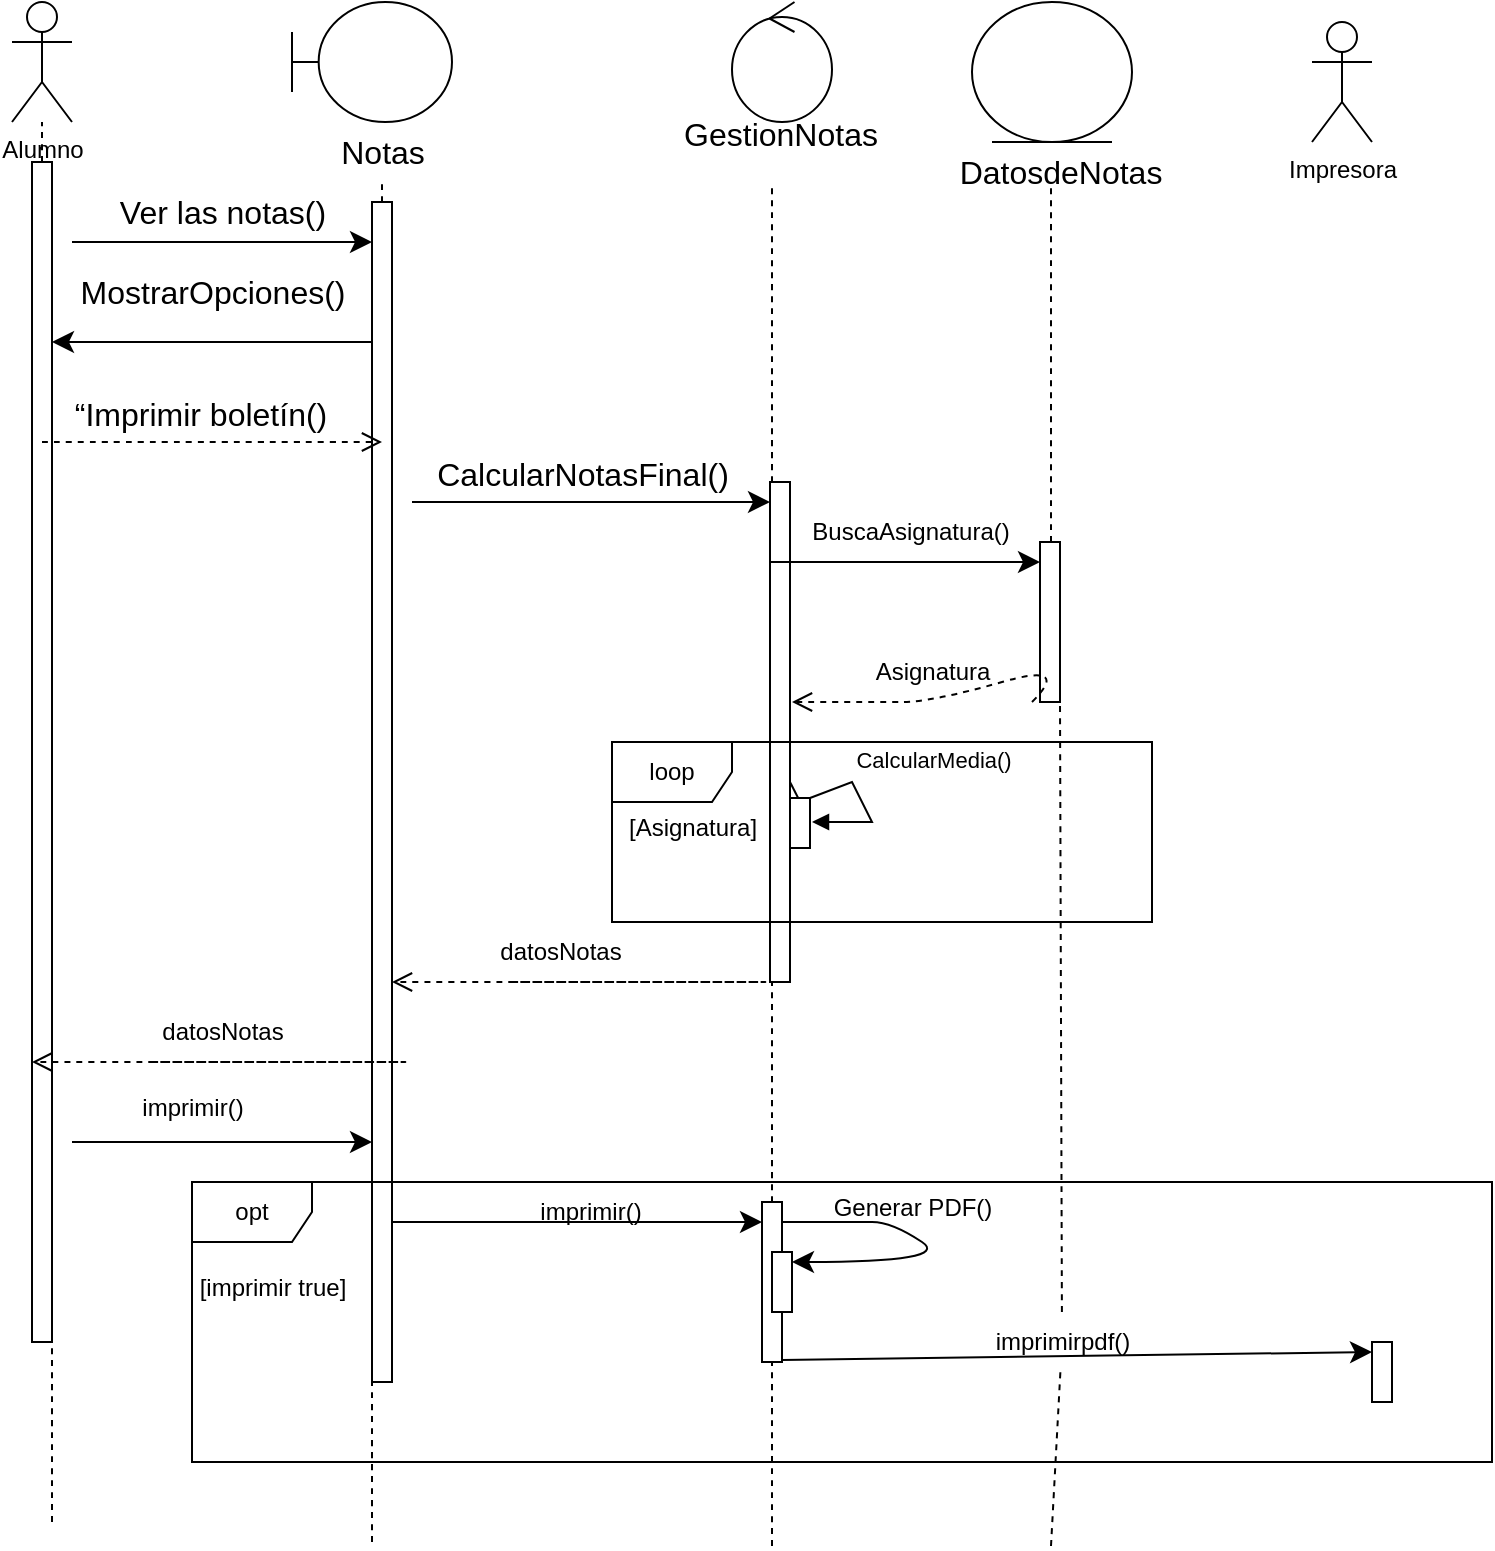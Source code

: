 <mxfile version="26.2.14" pages="2">
  <diagram id="C5RBs43oDa-KdzZeNtuy" name="carlos_exc_notas">
    <mxGraphModel dx="922" dy="810" grid="1" gridSize="10" guides="1" tooltips="1" connect="1" arrows="1" fold="1" page="1" pageScale="1" pageWidth="827" pageHeight="1169" math="0" shadow="0">
      <root>
        <mxCell id="WIyWlLk6GJQsqaUBKTNV-0" />
        <mxCell id="WIyWlLk6GJQsqaUBKTNV-1" parent="WIyWlLk6GJQsqaUBKTNV-0" />
        <mxCell id="wyQu96A-_RVjrwnymAgF-0" value="Alumno" style="shape=umlActor;verticalLabelPosition=bottom;verticalAlign=top;html=1;outlineConnect=0;" parent="WIyWlLk6GJQsqaUBKTNV-1" vertex="1">
          <mxGeometry x="140" y="390" width="30" height="60" as="geometry" />
        </mxCell>
        <mxCell id="wyQu96A-_RVjrwnymAgF-1" value="&lt;div&gt;&lt;br&gt;&lt;/div&gt;&lt;div&gt;&lt;br&gt;&lt;/div&gt;" style="shape=umlBoundary;whiteSpace=wrap;html=1;" parent="WIyWlLk6GJQsqaUBKTNV-1" vertex="1">
          <mxGeometry x="280" y="390" width="80" height="60" as="geometry" />
        </mxCell>
        <mxCell id="wyQu96A-_RVjrwnymAgF-2" value="" style="ellipse;shape=umlControl;whiteSpace=wrap;html=1;" parent="WIyWlLk6GJQsqaUBKTNV-1" vertex="1">
          <mxGeometry x="500" y="390" width="50" height="60" as="geometry" />
        </mxCell>
        <mxCell id="wyQu96A-_RVjrwnymAgF-3" value="" style="ellipse;shape=umlEntity;whiteSpace=wrap;html=1;" parent="WIyWlLk6GJQsqaUBKTNV-1" vertex="1">
          <mxGeometry x="620" y="390" width="80" height="70" as="geometry" />
        </mxCell>
        <mxCell id="wyQu96A-_RVjrwnymAgF-4" value="Notas" style="text;html=1;align=center;verticalAlign=middle;resizable=0;points=[];autosize=1;strokeColor=none;fillColor=none;fontSize=16;" parent="WIyWlLk6GJQsqaUBKTNV-1" vertex="1">
          <mxGeometry x="290" y="450" width="70" height="30" as="geometry" />
        </mxCell>
        <mxCell id="wyQu96A-_RVjrwnymAgF-5" value="" style="endArrow=none;dashed=1;html=1;rounded=0;fontSize=12;startSize=8;endSize=8;curved=1;" parent="WIyWlLk6GJQsqaUBKTNV-1" source="wyQu96A-_RVjrwnymAgF-9" target="wyQu96A-_RVjrwnymAgF-0" edge="1">
          <mxGeometry width="50" height="50" relative="1" as="geometry">
            <mxPoint x="160" y="1150" as="sourcePoint" />
            <mxPoint x="190" y="520" as="targetPoint" />
          </mxGeometry>
        </mxCell>
        <mxCell id="wyQu96A-_RVjrwnymAgF-6" value="" style="endArrow=none;dashed=1;html=1;rounded=0;fontSize=12;startSize=8;endSize=8;curved=1;" parent="WIyWlLk6GJQsqaUBKTNV-1" source="wyQu96A-_RVjrwnymAgF-11" target="wyQu96A-_RVjrwnymAgF-4" edge="1">
          <mxGeometry width="50" height="50" relative="1" as="geometry">
            <mxPoint x="320" y="1160" as="sourcePoint" />
            <mxPoint x="165" y="460" as="targetPoint" />
          </mxGeometry>
        </mxCell>
        <mxCell id="wyQu96A-_RVjrwnymAgF-7" value="" style="endArrow=none;dashed=1;html=1;rounded=0;fontSize=12;startSize=8;endSize=8;curved=1;" parent="WIyWlLk6GJQsqaUBKTNV-1" source="wyQu96A-_RVjrwnymAgF-27" edge="1">
          <mxGeometry width="50" height="50" relative="1" as="geometry">
            <mxPoint x="520" y="1162" as="sourcePoint" />
            <mxPoint x="520" y="480" as="targetPoint" />
            <Array as="points" />
          </mxGeometry>
        </mxCell>
        <mxCell id="wyQu96A-_RVjrwnymAgF-8" value="" style="endArrow=none;dashed=1;html=1;rounded=0;fontSize=12;startSize=8;endSize=8;curved=1;" parent="WIyWlLk6GJQsqaUBKTNV-1" edge="1" source="R1_zivyvNJAlwtiIN1tz-1">
          <mxGeometry width="50" height="50" relative="1" as="geometry">
            <mxPoint x="659.5" y="1162" as="sourcePoint" />
            <mxPoint x="659.5" y="480" as="targetPoint" />
            <Array as="points" />
          </mxGeometry>
        </mxCell>
        <mxCell id="wyQu96A-_RVjrwnymAgF-10" value="" style="endArrow=none;dashed=1;html=1;rounded=0;fontSize=12;startSize=8;endSize=8;curved=1;" parent="WIyWlLk6GJQsqaUBKTNV-1" target="wyQu96A-_RVjrwnymAgF-9" edge="1">
          <mxGeometry width="50" height="50" relative="1" as="geometry">
            <mxPoint x="160" y="1150" as="sourcePoint" />
            <mxPoint x="155" y="450" as="targetPoint" />
          </mxGeometry>
        </mxCell>
        <mxCell id="wyQu96A-_RVjrwnymAgF-9" value="" style="html=1;points=[[0,0,0,0,5],[0,1,0,0,-5],[1,0,0,0,5],[1,1,0,0,-5]];perimeter=orthogonalPerimeter;outlineConnect=0;targetShapes=umlLifeline;portConstraint=eastwest;newEdgeStyle={&quot;curved&quot;:0,&quot;rounded&quot;:0};" parent="WIyWlLk6GJQsqaUBKTNV-1" vertex="1">
          <mxGeometry x="150" y="470" width="10" height="590" as="geometry" />
        </mxCell>
        <mxCell id="wyQu96A-_RVjrwnymAgF-12" value="" style="endArrow=none;dashed=1;html=1;rounded=0;fontSize=12;startSize=8;endSize=8;curved=1;" parent="WIyWlLk6GJQsqaUBKTNV-1" target="wyQu96A-_RVjrwnymAgF-11" edge="1">
          <mxGeometry width="50" height="50" relative="1" as="geometry">
            <mxPoint x="320" y="1160" as="sourcePoint" />
            <mxPoint x="325" y="480" as="targetPoint" />
          </mxGeometry>
        </mxCell>
        <mxCell id="wyQu96A-_RVjrwnymAgF-11" value="" style="html=1;points=[[0,0,0,0,5],[0,1,0,0,-5],[1,0,0,0,5],[1,1,0,0,-5]];perimeter=orthogonalPerimeter;outlineConnect=0;targetShapes=umlLifeline;portConstraint=eastwest;newEdgeStyle={&quot;curved&quot;:0,&quot;rounded&quot;:0};" parent="WIyWlLk6GJQsqaUBKTNV-1" vertex="1">
          <mxGeometry x="320" y="490" width="10" height="590" as="geometry" />
        </mxCell>
        <mxCell id="wyQu96A-_RVjrwnymAgF-15" value="Impresora" style="shape=umlActor;verticalLabelPosition=bottom;verticalAlign=top;html=1;outlineConnect=0;" parent="WIyWlLk6GJQsqaUBKTNV-1" vertex="1">
          <mxGeometry x="790" y="400" width="30" height="60" as="geometry" />
        </mxCell>
        <mxCell id="wyQu96A-_RVjrwnymAgF-16" value="" style="endArrow=classic;html=1;rounded=0;fontSize=12;startSize=8;endSize=8;curved=1;" parent="WIyWlLk6GJQsqaUBKTNV-1" target="wyQu96A-_RVjrwnymAgF-11" edge="1">
          <mxGeometry width="50" height="50" relative="1" as="geometry">
            <mxPoint x="170" y="510" as="sourcePoint" />
            <mxPoint x="250" y="510" as="targetPoint" />
          </mxGeometry>
        </mxCell>
        <mxCell id="wyQu96A-_RVjrwnymAgF-17" value="Ver las notas()" style="text;html=1;align=center;verticalAlign=middle;resizable=0;points=[];autosize=1;strokeColor=none;fillColor=none;fontSize=16;" parent="WIyWlLk6GJQsqaUBKTNV-1" vertex="1">
          <mxGeometry x="180" y="480" width="130" height="30" as="geometry" />
        </mxCell>
        <mxCell id="wyQu96A-_RVjrwnymAgF-19" value="" style="endArrow=classic;html=1;rounded=0;fontSize=12;startSize=8;endSize=8;curved=1;" parent="WIyWlLk6GJQsqaUBKTNV-1" edge="1">
          <mxGeometry width="50" height="50" relative="1" as="geometry">
            <mxPoint x="320" y="560" as="sourcePoint" />
            <mxPoint x="160" y="560" as="targetPoint" />
          </mxGeometry>
        </mxCell>
        <mxCell id="wyQu96A-_RVjrwnymAgF-20" value="MostrarOpciones()" style="text;html=1;align=center;verticalAlign=middle;resizable=0;points=[];autosize=1;strokeColor=none;fillColor=none;fontSize=16;" parent="WIyWlLk6GJQsqaUBKTNV-1" vertex="1">
          <mxGeometry x="160" y="520" width="160" height="30" as="geometry" />
        </mxCell>
        <mxCell id="wyQu96A-_RVjrwnymAgF-23" value="" style="endArrow=open;html=1;rounded=0;fontSize=12;startSize=8;endSize=8;curved=1;dashed=1;endFill=0;" parent="WIyWlLk6GJQsqaUBKTNV-1" edge="1">
          <mxGeometry width="50" height="50" relative="1" as="geometry">
            <mxPoint x="155" y="610.0" as="sourcePoint" />
            <mxPoint x="325" y="610" as="targetPoint" />
            <Array as="points">
              <mxPoint x="155" y="610" />
            </Array>
          </mxGeometry>
        </mxCell>
        <mxCell id="wyQu96A-_RVjrwnymAgF-25" value="“Imprimir boletín()" style="text;html=1;align=center;verticalAlign=middle;resizable=0;points=[];autosize=1;strokeColor=none;fillColor=none;fontSize=16;" parent="WIyWlLk6GJQsqaUBKTNV-1" vertex="1">
          <mxGeometry x="159" y="581" width="150" height="30" as="geometry" />
        </mxCell>
        <mxCell id="wyQu96A-_RVjrwnymAgF-26" value="GestionNotas&lt;div&gt;&lt;br&gt;&lt;/div&gt;" style="text;html=1;align=center;verticalAlign=middle;resizable=0;points=[];autosize=1;strokeColor=none;fillColor=none;fontSize=16;" parent="WIyWlLk6GJQsqaUBKTNV-1" vertex="1">
          <mxGeometry x="464" y="441" width="120" height="50" as="geometry" />
        </mxCell>
        <mxCell id="wyQu96A-_RVjrwnymAgF-28" value="" style="endArrow=none;dashed=1;html=1;rounded=0;fontSize=12;startSize=8;endSize=8;curved=1;" parent="WIyWlLk6GJQsqaUBKTNV-1" target="wyQu96A-_RVjrwnymAgF-27" edge="1" source="R1_zivyvNJAlwtiIN1tz-18">
          <mxGeometry width="50" height="50" relative="1" as="geometry">
            <mxPoint x="520" y="1162" as="sourcePoint" />
            <mxPoint x="520" y="480" as="targetPoint" />
            <Array as="points" />
          </mxGeometry>
        </mxCell>
        <mxCell id="wyQu96A-_RVjrwnymAgF-27" value="" style="html=1;points=[[0,0,0,0,5],[0,1,0,0,-5],[1,0,0,0,5],[1,1,0,0,-5]];perimeter=orthogonalPerimeter;outlineConnect=0;targetShapes=umlLifeline;portConstraint=eastwest;newEdgeStyle={&quot;curved&quot;:0,&quot;rounded&quot;:0};" parent="WIyWlLk6GJQsqaUBKTNV-1" vertex="1">
          <mxGeometry x="519" y="630" width="10" height="250" as="geometry" />
        </mxCell>
        <mxCell id="wyQu96A-_RVjrwnymAgF-29" value="" style="endArrow=classic;html=1;rounded=0;fontSize=12;startSize=8;endSize=8;curved=1;" parent="WIyWlLk6GJQsqaUBKTNV-1" target="wyQu96A-_RVjrwnymAgF-27" edge="1">
          <mxGeometry width="50" height="50" relative="1" as="geometry">
            <mxPoint x="340" y="640" as="sourcePoint" />
            <mxPoint x="330" y="650" as="targetPoint" />
            <Array as="points">
              <mxPoint x="390" y="640" />
            </Array>
          </mxGeometry>
        </mxCell>
        <mxCell id="wyQu96A-_RVjrwnymAgF-30" value="CalcularNotasFinal()" style="text;html=1;align=center;verticalAlign=middle;resizable=0;points=[];autosize=1;strokeColor=none;fillColor=none;fontSize=16;" parent="WIyWlLk6GJQsqaUBKTNV-1" vertex="1">
          <mxGeometry x="340" y="611" width="170" height="30" as="geometry" />
        </mxCell>
        <mxCell id="wyQu96A-_RVjrwnymAgF-31" value="DatosdeNotas" style="text;html=1;align=center;verticalAlign=middle;resizable=0;points=[];autosize=1;strokeColor=none;fillColor=none;fontSize=16;" parent="WIyWlLk6GJQsqaUBKTNV-1" vertex="1">
          <mxGeometry x="604" y="460" width="120" height="30" as="geometry" />
        </mxCell>
        <mxCell id="R1_zivyvNJAlwtiIN1tz-0" value="" style="endArrow=none;dashed=1;html=1;rounded=0;fontSize=12;startSize=8;endSize=8;curved=1;" edge="1" parent="WIyWlLk6GJQsqaUBKTNV-1" source="R1_zivyvNJAlwtiIN1tz-32" target="R1_zivyvNJAlwtiIN1tz-1">
          <mxGeometry width="50" height="50" relative="1" as="geometry">
            <mxPoint x="659.5" y="1162" as="sourcePoint" />
            <mxPoint x="659.5" y="480" as="targetPoint" />
            <Array as="points" />
          </mxGeometry>
        </mxCell>
        <mxCell id="R1_zivyvNJAlwtiIN1tz-1" value="" style="html=1;points=[[0,0,0,0,5],[0,1,0,0,-5],[1,0,0,0,5],[1,1,0,0,-5]];perimeter=orthogonalPerimeter;outlineConnect=0;targetShapes=umlLifeline;portConstraint=eastwest;newEdgeStyle={&quot;curved&quot;:0,&quot;rounded&quot;:0};" vertex="1" parent="WIyWlLk6GJQsqaUBKTNV-1">
          <mxGeometry x="654" y="660" width="10" height="80" as="geometry" />
        </mxCell>
        <mxCell id="R1_zivyvNJAlwtiIN1tz-2" value="" style="endArrow=classic;html=1;rounded=0;fontSize=12;startSize=8;endSize=8;curved=1;" edge="1" parent="WIyWlLk6GJQsqaUBKTNV-1" target="R1_zivyvNJAlwtiIN1tz-1">
          <mxGeometry width="50" height="50" relative="1" as="geometry">
            <mxPoint x="519" y="670" as="sourcePoint" />
            <mxPoint x="698" y="670" as="targetPoint" />
            <Array as="points">
              <mxPoint x="569" y="670" />
            </Array>
          </mxGeometry>
        </mxCell>
        <mxCell id="R1_zivyvNJAlwtiIN1tz-3" value="BuscaAsignatura()" style="text;html=1;align=center;verticalAlign=middle;resizable=0;points=[];autosize=1;strokeColor=none;fillColor=none;" vertex="1" parent="WIyWlLk6GJQsqaUBKTNV-1">
          <mxGeometry x="529" y="640" width="120" height="30" as="geometry" />
        </mxCell>
        <mxCell id="R1_zivyvNJAlwtiIN1tz-4" value="" style="endArrow=open;html=1;rounded=0;fontSize=12;startSize=8;endSize=8;curved=1;dashed=1;endFill=0;" edge="1" parent="WIyWlLk6GJQsqaUBKTNV-1">
          <mxGeometry width="50" height="50" relative="1" as="geometry">
            <mxPoint x="650" y="740" as="sourcePoint" />
            <mxPoint x="530" y="740" as="targetPoint" />
            <Array as="points">
              <mxPoint x="670" y="720" />
              <mxPoint x="600" y="740" />
              <mxPoint x="570" y="740" />
            </Array>
          </mxGeometry>
        </mxCell>
        <mxCell id="R1_zivyvNJAlwtiIN1tz-5" value="Asignatura" style="text;html=1;align=center;verticalAlign=middle;resizable=0;points=[];autosize=1;strokeColor=none;fillColor=none;" vertex="1" parent="WIyWlLk6GJQsqaUBKTNV-1">
          <mxGeometry x="560" y="710" width="80" height="30" as="geometry" />
        </mxCell>
        <mxCell id="R1_zivyvNJAlwtiIN1tz-6" value="loop" style="shape=umlFrame;whiteSpace=wrap;html=1;pointerEvents=0;" vertex="1" parent="WIyWlLk6GJQsqaUBKTNV-1">
          <mxGeometry x="440" y="760" width="270" height="90" as="geometry" />
        </mxCell>
        <mxCell id="R1_zivyvNJAlwtiIN1tz-7" value="[Asignatura]" style="text;html=1;align=center;verticalAlign=middle;resizable=0;points=[];autosize=1;strokeColor=none;fillColor=none;" vertex="1" parent="WIyWlLk6GJQsqaUBKTNV-1">
          <mxGeometry x="435" y="788" width="90" height="30" as="geometry" />
        </mxCell>
        <mxCell id="R1_zivyvNJAlwtiIN1tz-8" value="&amp;nbsp;CalcularMedia()" style="html=1;verticalAlign=bottom;endArrow=block;curved=0;rounded=0;" edge="1" parent="WIyWlLk6GJQsqaUBKTNV-1" source="R1_zivyvNJAlwtiIN1tz-9">
          <mxGeometry x="0.035" y="36" width="80" relative="1" as="geometry">
            <mxPoint x="529" y="780" as="sourcePoint" />
            <mxPoint x="540" y="800" as="targetPoint" />
            <Array as="points">
              <mxPoint x="560" y="780" />
              <mxPoint x="570" y="800" />
            </Array>
            <mxPoint as="offset" />
          </mxGeometry>
        </mxCell>
        <mxCell id="R1_zivyvNJAlwtiIN1tz-10" value="" style="html=1;verticalAlign=bottom;endArrow=block;curved=0;rounded=0;entryX=1.044;entryY=0.5;entryDx=0;entryDy=0;entryPerimeter=0;" edge="1" parent="WIyWlLk6GJQsqaUBKTNV-1" target="R1_zivyvNJAlwtiIN1tz-9">
          <mxGeometry x="0.035" y="36" width="80" relative="1" as="geometry">
            <mxPoint x="529" y="780" as="sourcePoint" />
            <mxPoint x="529" y="803" as="targetPoint" />
            <Array as="points" />
            <mxPoint as="offset" />
          </mxGeometry>
        </mxCell>
        <mxCell id="R1_zivyvNJAlwtiIN1tz-9" value="" style="html=1;points=[[0,0,0,0,5],[0,1,0,0,-5],[1,0,0,0,5],[1,1,0,0,-5]];perimeter=orthogonalPerimeter;outlineConnect=0;targetShapes=umlLifeline;portConstraint=eastwest;newEdgeStyle={&quot;curved&quot;:0,&quot;rounded&quot;:0};" vertex="1" parent="WIyWlLk6GJQsqaUBKTNV-1">
          <mxGeometry x="529" y="788" width="10" height="25" as="geometry" />
        </mxCell>
        <mxCell id="R1_zivyvNJAlwtiIN1tz-11" value="" style="endArrow=open;html=1;rounded=0;fontSize=12;startSize=8;endSize=8;curved=1;dashed=1;endFill=0;" edge="1" parent="WIyWlLk6GJQsqaUBKTNV-1">
          <mxGeometry width="50" height="50" relative="1" as="geometry">
            <mxPoint x="390" y="880.0" as="sourcePoint" />
            <mxPoint x="330" y="880" as="targetPoint" />
            <Array as="points">
              <mxPoint x="580" y="880" />
              <mxPoint x="390" y="880" />
            </Array>
          </mxGeometry>
        </mxCell>
        <mxCell id="R1_zivyvNJAlwtiIN1tz-12" value="datosNotas" style="text;html=1;align=center;verticalAlign=middle;resizable=0;points=[];autosize=1;strokeColor=none;fillColor=none;" vertex="1" parent="WIyWlLk6GJQsqaUBKTNV-1">
          <mxGeometry x="374" y="850" width="80" height="30" as="geometry" />
        </mxCell>
        <mxCell id="R1_zivyvNJAlwtiIN1tz-13" value="datosNotas" style="text;html=1;align=center;verticalAlign=middle;resizable=0;points=[];autosize=1;strokeColor=none;fillColor=none;" vertex="1" parent="WIyWlLk6GJQsqaUBKTNV-1">
          <mxGeometry x="205" y="890" width="80" height="30" as="geometry" />
        </mxCell>
        <mxCell id="R1_zivyvNJAlwtiIN1tz-15" value="" style="endArrow=open;html=1;rounded=0;fontSize=12;startSize=8;endSize=8;curved=1;dashed=1;endFill=0;" edge="1" parent="WIyWlLk6GJQsqaUBKTNV-1">
          <mxGeometry width="50" height="50" relative="1" as="geometry">
            <mxPoint x="210" y="920.0" as="sourcePoint" />
            <mxPoint x="150" y="920" as="targetPoint" />
            <Array as="points">
              <mxPoint x="400" y="920" />
              <mxPoint x="210" y="920" />
            </Array>
          </mxGeometry>
        </mxCell>
        <mxCell id="R1_zivyvNJAlwtiIN1tz-16" value="" style="endArrow=classic;html=1;rounded=0;fontSize=12;startSize=8;endSize=8;curved=1;" edge="1" parent="WIyWlLk6GJQsqaUBKTNV-1">
          <mxGeometry width="50" height="50" relative="1" as="geometry">
            <mxPoint x="170" y="960" as="sourcePoint" />
            <mxPoint x="320" y="960" as="targetPoint" />
          </mxGeometry>
        </mxCell>
        <mxCell id="R1_zivyvNJAlwtiIN1tz-17" value="imprimir()" style="text;html=1;align=center;verticalAlign=middle;resizable=0;points=[];autosize=1;strokeColor=none;fillColor=none;" vertex="1" parent="WIyWlLk6GJQsqaUBKTNV-1">
          <mxGeometry x="195" y="928" width="70" height="30" as="geometry" />
        </mxCell>
        <mxCell id="R1_zivyvNJAlwtiIN1tz-19" value="" style="endArrow=none;dashed=1;html=1;rounded=0;fontSize=12;startSize=8;endSize=8;curved=1;" edge="1" parent="WIyWlLk6GJQsqaUBKTNV-1" target="R1_zivyvNJAlwtiIN1tz-18">
          <mxGeometry width="50" height="50" relative="1" as="geometry">
            <mxPoint x="520" y="1162" as="sourcePoint" />
            <mxPoint x="520" y="880" as="targetPoint" />
            <Array as="points" />
          </mxGeometry>
        </mxCell>
        <mxCell id="R1_zivyvNJAlwtiIN1tz-18" value="" style="html=1;points=[[0,0,0,0,5],[0,1,0,0,-5],[1,0,0,0,5],[1,1,0,0,-5]];perimeter=orthogonalPerimeter;outlineConnect=0;targetShapes=umlLifeline;portConstraint=eastwest;newEdgeStyle={&quot;curved&quot;:0,&quot;rounded&quot;:0};" vertex="1" parent="WIyWlLk6GJQsqaUBKTNV-1">
          <mxGeometry x="515" y="990" width="10" height="80" as="geometry" />
        </mxCell>
        <mxCell id="R1_zivyvNJAlwtiIN1tz-20" value="opt" style="shape=umlFrame;whiteSpace=wrap;html=1;pointerEvents=0;" vertex="1" parent="WIyWlLk6GJQsqaUBKTNV-1">
          <mxGeometry x="230" y="980" width="650" height="140" as="geometry" />
        </mxCell>
        <mxCell id="R1_zivyvNJAlwtiIN1tz-22" value="" style="html=1;points=[[0,0,0,0,5],[0,1,0,0,-5],[1,0,0,0,5],[1,1,0,0,-5]];perimeter=orthogonalPerimeter;outlineConnect=0;targetShapes=umlLifeline;portConstraint=eastwest;newEdgeStyle={&quot;curved&quot;:0,&quot;rounded&quot;:0};" vertex="1" parent="WIyWlLk6GJQsqaUBKTNV-1">
          <mxGeometry x="820" y="1060" width="10" height="30" as="geometry" />
        </mxCell>
        <mxCell id="R1_zivyvNJAlwtiIN1tz-23" value="[imprimir true]" style="text;html=1;align=center;verticalAlign=middle;resizable=0;points=[];autosize=1;strokeColor=none;fillColor=none;" vertex="1" parent="WIyWlLk6GJQsqaUBKTNV-1">
          <mxGeometry x="220" y="1018" width="100" height="30" as="geometry" />
        </mxCell>
        <mxCell id="R1_zivyvNJAlwtiIN1tz-24" value="" style="endArrow=classic;html=1;rounded=0;fontSize=12;startSize=8;endSize=8;curved=1;" edge="1" parent="WIyWlLk6GJQsqaUBKTNV-1" target="R1_zivyvNJAlwtiIN1tz-18">
          <mxGeometry width="50" height="50" relative="1" as="geometry">
            <mxPoint x="330" y="1000" as="sourcePoint" />
            <mxPoint x="480" y="1000" as="targetPoint" />
          </mxGeometry>
        </mxCell>
        <mxCell id="R1_zivyvNJAlwtiIN1tz-25" value="imprimir()" style="text;html=1;align=center;verticalAlign=middle;resizable=0;points=[];autosize=1;strokeColor=none;fillColor=none;" vertex="1" parent="WIyWlLk6GJQsqaUBKTNV-1">
          <mxGeometry x="394" y="980" width="70" height="30" as="geometry" />
        </mxCell>
        <mxCell id="R1_zivyvNJAlwtiIN1tz-26" value="" style="html=1;points=[[0,0,0,0,5],[0,1,0,0,-5],[1,0,0,0,5],[1,1,0,0,-5]];perimeter=orthogonalPerimeter;outlineConnect=0;targetShapes=umlLifeline;portConstraint=eastwest;newEdgeStyle={&quot;curved&quot;:0,&quot;rounded&quot;:0};" vertex="1" parent="WIyWlLk6GJQsqaUBKTNV-1">
          <mxGeometry x="520" y="1015" width="10" height="30" as="geometry" />
        </mxCell>
        <mxCell id="R1_zivyvNJAlwtiIN1tz-27" value="" style="endArrow=classic;html=1;rounded=0;fontSize=12;startSize=8;endSize=8;curved=1;entryX=1;entryY=0;entryDx=0;entryDy=5;entryPerimeter=0;" edge="1" parent="WIyWlLk6GJQsqaUBKTNV-1" target="R1_zivyvNJAlwtiIN1tz-26">
          <mxGeometry width="50" height="50" relative="1" as="geometry">
            <mxPoint x="525" y="1000" as="sourcePoint" />
            <mxPoint x="710" y="1000" as="targetPoint" />
            <Array as="points">
              <mxPoint x="560" y="1000" />
              <mxPoint x="580" y="1000" />
              <mxPoint x="610" y="1020" />
            </Array>
          </mxGeometry>
        </mxCell>
        <mxCell id="R1_zivyvNJAlwtiIN1tz-28" value="Generar PDF()" style="text;html=1;align=center;verticalAlign=middle;resizable=0;points=[];autosize=1;strokeColor=none;fillColor=none;" vertex="1" parent="WIyWlLk6GJQsqaUBKTNV-1">
          <mxGeometry x="540" y="978" width="100" height="30" as="geometry" />
        </mxCell>
        <mxCell id="R1_zivyvNJAlwtiIN1tz-31" value="" style="endArrow=classic;html=1;rounded=0;fontSize=12;startSize=8;endSize=8;curved=1;entryX=0;entryY=0;entryDx=0;entryDy=5;entryPerimeter=0;" edge="1" parent="WIyWlLk6GJQsqaUBKTNV-1" target="R1_zivyvNJAlwtiIN1tz-22">
          <mxGeometry width="50" height="50" relative="1" as="geometry">
            <mxPoint x="525" y="1069" as="sourcePoint" />
            <mxPoint x="710" y="1069" as="targetPoint" />
          </mxGeometry>
        </mxCell>
        <mxCell id="R1_zivyvNJAlwtiIN1tz-33" value="" style="endArrow=none;dashed=1;html=1;rounded=0;fontSize=12;startSize=8;endSize=8;curved=1;" edge="1" parent="WIyWlLk6GJQsqaUBKTNV-1" target="R1_zivyvNJAlwtiIN1tz-32">
          <mxGeometry width="50" height="50" relative="1" as="geometry">
            <mxPoint x="659.5" y="1162" as="sourcePoint" />
            <mxPoint x="660" y="740" as="targetPoint" />
            <Array as="points" />
          </mxGeometry>
        </mxCell>
        <mxCell id="R1_zivyvNJAlwtiIN1tz-32" value="imprimirpdf()" style="text;html=1;align=center;verticalAlign=middle;resizable=0;points=[];autosize=1;strokeColor=none;fillColor=none;" vertex="1" parent="WIyWlLk6GJQsqaUBKTNV-1">
          <mxGeometry x="620" y="1045" width="90" height="30" as="geometry" />
        </mxCell>
      </root>
    </mxGraphModel>
  </diagram>
  <diagram id="ge0YIaJexaarjcOBOcBL" name="Página-2">
    <mxGraphModel dx="546" dy="913" grid="1" gridSize="10" guides="1" tooltips="1" connect="1" arrows="1" fold="1" page="1" pageScale="1" pageWidth="827" pageHeight="1169" math="0" shadow="0">
      <root>
        <mxCell id="0" />
        <mxCell id="1" parent="0" />
        <mxCell id="evmkmqiRoAYmNLzm8ID2-2" value="" style="shape=umlLifeline;perimeter=lifelinePerimeter;whiteSpace=wrap;html=1;container=1;dropTarget=0;collapsible=0;recursiveResize=0;outlineConnect=0;portConstraint=eastwest;newEdgeStyle={&quot;curved&quot;:0,&quot;rounded&quot;:0};participant=umlActor;" vertex="1" parent="1">
          <mxGeometry x="150" y="180" width="20" height="500" as="geometry" />
        </mxCell>
        <mxCell id="evmkmqiRoAYmNLzm8ID2-16" value="" style="html=1;points=[[0,0,0,0,5],[0,1,0,0,-5],[1,0,0,0,5],[1,1,0,0,-5]];perimeter=orthogonalPerimeter;outlineConnect=0;targetShapes=umlLifeline;portConstraint=eastwest;newEdgeStyle={&quot;curved&quot;:0,&quot;rounded&quot;:0};" vertex="1" parent="evmkmqiRoAYmNLzm8ID2-2">
          <mxGeometry x="5" y="230" width="10" height="240" as="geometry" />
        </mxCell>
        <mxCell id="evmkmqiRoAYmNLzm8ID2-3" value="" style="shape=umlLifeline;perimeter=lifelinePerimeter;whiteSpace=wrap;html=1;container=1;dropTarget=0;collapsible=0;recursiveResize=0;outlineConnect=0;portConstraint=eastwest;newEdgeStyle={&quot;curved&quot;:0,&quot;rounded&quot;:0};participant=umlActor;" vertex="1" parent="1">
          <mxGeometry x="310" y="180" width="20" height="500" as="geometry" />
        </mxCell>
        <mxCell id="evmkmqiRoAYmNLzm8ID2-17" value="" style="html=1;points=[[0,0,0,0,5],[0,1,0,0,-5],[1,0,0,0,5],[1,1,0,0,-5]];perimeter=orthogonalPerimeter;outlineConnect=0;targetShapes=umlLifeline;portConstraint=eastwest;newEdgeStyle={&quot;curved&quot;:0,&quot;rounded&quot;:0};" vertex="1" parent="evmkmqiRoAYmNLzm8ID2-3">
          <mxGeometry x="5" y="90" width="10" height="50" as="geometry" />
        </mxCell>
        <mxCell id="evmkmqiRoAYmNLzm8ID2-4" value="Usuario" style="text;html=1;align=center;verticalAlign=middle;resizable=0;points=[];autosize=1;strokeColor=none;fillColor=none;" vertex="1" parent="1">
          <mxGeometry x="130" y="220" width="60" height="30" as="geometry" />
        </mxCell>
        <mxCell id="evmkmqiRoAYmNLzm8ID2-5" value="temporizador" style="text;html=1;align=center;verticalAlign=middle;resizable=0;points=[];autosize=1;strokeColor=none;fillColor=none;" vertex="1" parent="1">
          <mxGeometry x="275" y="220" width="90" height="30" as="geometry" />
        </mxCell>
        <mxCell id="evmkmqiRoAYmNLzm8ID2-6" value="" style="shape=umlLifeline;perimeter=lifelinePerimeter;whiteSpace=wrap;html=1;container=1;dropTarget=0;collapsible=0;recursiveResize=0;outlineConnect=0;portConstraint=eastwest;newEdgeStyle={&quot;curved&quot;:0,&quot;rounded&quot;:0};participant=umlBoundary;" vertex="1" parent="1">
          <mxGeometry x="440" y="180" width="50" height="500" as="geometry" />
        </mxCell>
        <mxCell id="evmkmqiRoAYmNLzm8ID2-12" value="" style="html=1;points=[[0,0,0,0,5],[0,1,0,0,-5],[1,0,0,0,5],[1,1,0,0,-5]];perimeter=orthogonalPerimeter;outlineConnect=0;targetShapes=umlLifeline;portConstraint=eastwest;newEdgeStyle={&quot;curved&quot;:0,&quot;rounded&quot;:0};" vertex="1" parent="evmkmqiRoAYmNLzm8ID2-6">
          <mxGeometry x="20" y="90" width="10" height="380" as="geometry" />
        </mxCell>
        <mxCell id="evmkmqiRoAYmNLzm8ID2-7" value="Pantalladigital" style="text;html=1;align=center;verticalAlign=middle;resizable=0;points=[];autosize=1;strokeColor=none;fillColor=none;" vertex="1" parent="1">
          <mxGeometry x="420" y="220" width="100" height="30" as="geometry" />
        </mxCell>
        <mxCell id="evmkmqiRoAYmNLzm8ID2-8" value="" style="shape=umlLifeline;perimeter=lifelinePerimeter;whiteSpace=wrap;html=1;container=1;dropTarget=0;collapsible=0;recursiveResize=0;outlineConnect=0;portConstraint=eastwest;newEdgeStyle={&quot;curved&quot;:0,&quot;rounded&quot;:0};participant=umlControl;" vertex="1" parent="1">
          <mxGeometry x="610" y="180" width="40" height="500" as="geometry" />
        </mxCell>
        <mxCell id="evmkmqiRoAYmNLzm8ID2-15" value="" style="html=1;points=[[0,0,0,0,5],[0,1,0,0,-5],[1,0,0,0,5],[1,1,0,0,-5]];perimeter=orthogonalPerimeter;outlineConnect=0;targetShapes=umlLifeline;portConstraint=eastwest;newEdgeStyle={&quot;curved&quot;:0,&quot;rounded&quot;:0};" vertex="1" parent="evmkmqiRoAYmNLzm8ID2-8">
          <mxGeometry x="15" y="100" width="10" height="380" as="geometry" />
        </mxCell>
        <mxCell id="evmkmqiRoAYmNLzm8ID2-9" value="Alarma" style="text;html=1;align=center;verticalAlign=middle;resizable=0;points=[];autosize=1;strokeColor=none;fillColor=none;" vertex="1" parent="1">
          <mxGeometry x="600" y="228" width="60" height="30" as="geometry" />
        </mxCell>
        <mxCell id="evmkmqiRoAYmNLzm8ID2-10" value="" style="shape=umlLifeline;perimeter=lifelinePerimeter;whiteSpace=wrap;html=1;container=1;dropTarget=0;collapsible=0;recursiveResize=0;outlineConnect=0;portConstraint=eastwest;newEdgeStyle={&quot;curved&quot;:0,&quot;rounded&quot;:0};participant=umlEntity;" vertex="1" parent="1">
          <mxGeometry x="740" y="180" width="40" height="500" as="geometry" />
        </mxCell>
        <mxCell id="evmkmqiRoAYmNLzm8ID2-23" value="" style="html=1;points=[[0,0,0,0,5],[0,1,0,0,-5],[1,0,0,0,5],[1,1,0,0,-5]];perimeter=orthogonalPerimeter;outlineConnect=0;targetShapes=umlLifeline;portConstraint=eastwest;newEdgeStyle={&quot;curved&quot;:0,&quot;rounded&quot;:0};" vertex="1" parent="evmkmqiRoAYmNLzm8ID2-10">
          <mxGeometry x="15" y="130" width="10" height="32" as="geometry" />
        </mxCell>
        <mxCell id="evmkmqiRoAYmNLzm8ID2-11" value="DatosAlarma" style="text;html=1;align=center;verticalAlign=middle;resizable=0;points=[];autosize=1;strokeColor=none;fillColor=none;" vertex="1" parent="1">
          <mxGeometry x="715" y="220" width="90" height="30" as="geometry" />
        </mxCell>
        <mxCell id="evmkmqiRoAYmNLzm8ID2-18" value="" style="endArrow=block;endFill=1;html=1;edgeStyle=orthogonalEdgeStyle;align=left;verticalAlign=top;rounded=0;entryX=0.973;entryY=0.733;entryDx=0;entryDy=0;entryPerimeter=0;" edge="1" parent="1" target="evmkmqiRoAYmNLzm8ID2-21">
          <mxGeometry x="-1" relative="1" as="geometry">
            <mxPoint x="320" y="280" as="sourcePoint" />
            <mxPoint x="480" y="280" as="targetPoint" />
            <Array as="points">
              <mxPoint x="320" y="270" />
              <mxPoint x="331" y="270" />
              <mxPoint x="331" y="280" />
            </Array>
          </mxGeometry>
        </mxCell>
        <mxCell id="evmkmqiRoAYmNLzm8ID2-19" value="1" style="edgeLabel;resizable=0;html=1;align=left;verticalAlign=bottom;" connectable="0" vertex="1" parent="evmkmqiRoAYmNLzm8ID2-18">
          <mxGeometry x="-1" relative="1" as="geometry" />
        </mxCell>
        <mxCell id="evmkmqiRoAYmNLzm8ID2-21" value="DesencadenarAlarma()" style="text;html=1;align=center;verticalAlign=middle;resizable=0;points=[];autosize=1;strokeColor=none;fillColor=none;" vertex="1" parent="1">
          <mxGeometry x="315" y="258" width="150" height="30" as="geometry" />
        </mxCell>
        <mxCell id="evmkmqiRoAYmNLzm8ID2-22" value="PrepararAlarma()" style="html=1;verticalAlign=bottom;endArrow=block;curved=0;rounded=0;" edge="1" parent="1" target="evmkmqiRoAYmNLzm8ID2-8">
          <mxGeometry width="80" relative="1" as="geometry">
            <mxPoint x="470" y="300" as="sourcePoint" />
            <mxPoint x="550" y="300" as="targetPoint" />
          </mxGeometry>
        </mxCell>
        <mxCell id="evmkmqiRoAYmNLzm8ID2-24" value="opcionElejida()" style="html=1;verticalAlign=bottom;endArrow=block;curved=0;rounded=0;" edge="1" parent="1">
          <mxGeometry width="80" relative="1" as="geometry">
            <mxPoint x="640" y="310" as="sourcePoint" />
            <mxPoint x="750" y="310" as="targetPoint" />
          </mxGeometry>
        </mxCell>
        <mxCell id="evmkmqiRoAYmNLzm8ID2-25" value="opcion" style="html=1;verticalAlign=bottom;endArrow=open;dashed=1;endSize=8;curved=0;rounded=0;exitX=0;exitY=1;exitDx=0;exitDy=-5;exitPerimeter=0;" edge="1" parent="1" source="evmkmqiRoAYmNLzm8ID2-23" target="evmkmqiRoAYmNLzm8ID2-8">
          <mxGeometry relative="1" as="geometry">
            <mxPoint x="750" y="340" as="sourcePoint" />
            <mxPoint x="670" y="340" as="targetPoint" />
          </mxGeometry>
        </mxCell>
        <mxCell id="evmkmqiRoAYmNLzm8ID2-26" value="alt" style="shape=umlFrame;whiteSpace=wrap;html=1;pointerEvents=0;" vertex="1" parent="1">
          <mxGeometry x="40" y="350" width="650" height="300" as="geometry" />
        </mxCell>
        <mxCell id="evmkmqiRoAYmNLzm8ID2-31" value="" style="endArrow=none;dashed=1;html=1;dashPattern=1 3;strokeWidth=2;rounded=0;exitX=0.003;exitY=0.461;exitDx=0;exitDy=0;exitPerimeter=0;entryX=0.997;entryY=0.45;entryDx=0;entryDy=0;entryPerimeter=0;fontColor=#3333FF;labelBackgroundColor=light-dark(#243565, #ededed);labelBorderColor=#FF66B3;textShadow=0;spacingLeft=2;strokeColor=#FF3399;" edge="1" parent="1">
          <mxGeometry width="50" height="50" relative="1" as="geometry">
            <mxPoint x="40.0" y="453.3" as="sourcePoint" />
            <mxPoint x="686.1" y="450" as="targetPoint" />
          </mxGeometry>
        </mxCell>
        <mxCell id="evmkmqiRoAYmNLzm8ID2-33" value="alarma" style="html=1;verticalAlign=bottom;endArrow=open;dashed=1;endSize=8;curved=0;rounded=0;exitX=0;exitY=1;exitDx=0;exitDy=-5;exitPerimeter=0;" edge="1" parent="1" target="evmkmqiRoAYmNLzm8ID2-12">
          <mxGeometry relative="1" as="geometry">
            <mxPoint x="626" y="380" as="sourcePoint" />
            <mxPoint x="500" y="380" as="targetPoint" />
          </mxGeometry>
        </mxCell>
        <mxCell id="evmkmqiRoAYmNLzm8ID2-34" value="Alarma()" style="html=1;verticalAlign=bottom;endArrow=block;curved=0;rounded=0;" edge="1" parent="1" target="evmkmqiRoAYmNLzm8ID2-35">
          <mxGeometry y="70" width="80" relative="1" as="geometry">
            <mxPoint x="475" y="390" as="sourcePoint" />
            <mxPoint x="635" y="390" as="targetPoint" />
            <Array as="points">
              <mxPoint x="510" y="390" />
              <mxPoint x="510" y="410" />
            </Array>
            <mxPoint as="offset" />
          </mxGeometry>
        </mxCell>
        <mxCell id="evmkmqiRoAYmNLzm8ID2-35" value="" style="html=1;points=[[0,0,0,0,5],[0,1,0,0,-5],[1,0,0,0,5],[1,1,0,0,-5]];perimeter=orthogonalPerimeter;outlineConnect=0;targetShapes=umlLifeline;portConstraint=eastwest;newEdgeStyle={&quot;curved&quot;:0,&quot;rounded&quot;:0};" vertex="1" parent="1">
          <mxGeometry x="465" y="390" width="10" height="32" as="geometry" />
        </mxCell>
        <mxCell id="evmkmqiRoAYmNLzm8ID2-37" value="alarma" style="html=1;verticalAlign=bottom;endArrow=open;dashed=1;endSize=8;curved=0;rounded=0;exitX=0;exitY=1;exitDx=0;exitDy=-5;exitPerimeter=0;" edge="1" parent="1" target="evmkmqiRoAYmNLzm8ID2-16">
          <mxGeometry relative="1" as="geometry">
            <mxPoint x="465" y="429.41" as="sourcePoint" />
            <mxPoint x="309" y="429.41" as="targetPoint" />
          </mxGeometry>
        </mxCell>
        <mxCell id="evmkmqiRoAYmNLzm8ID2-38" value="[Ruido]" style="text;html=1;align=center;verticalAlign=middle;resizable=0;points=[];autosize=1;strokeColor=none;fillColor=none;" vertex="1" parent="1">
          <mxGeometry x="40" y="388" width="60" height="30" as="geometry" />
        </mxCell>
      </root>
    </mxGraphModel>
  </diagram>
</mxfile>
